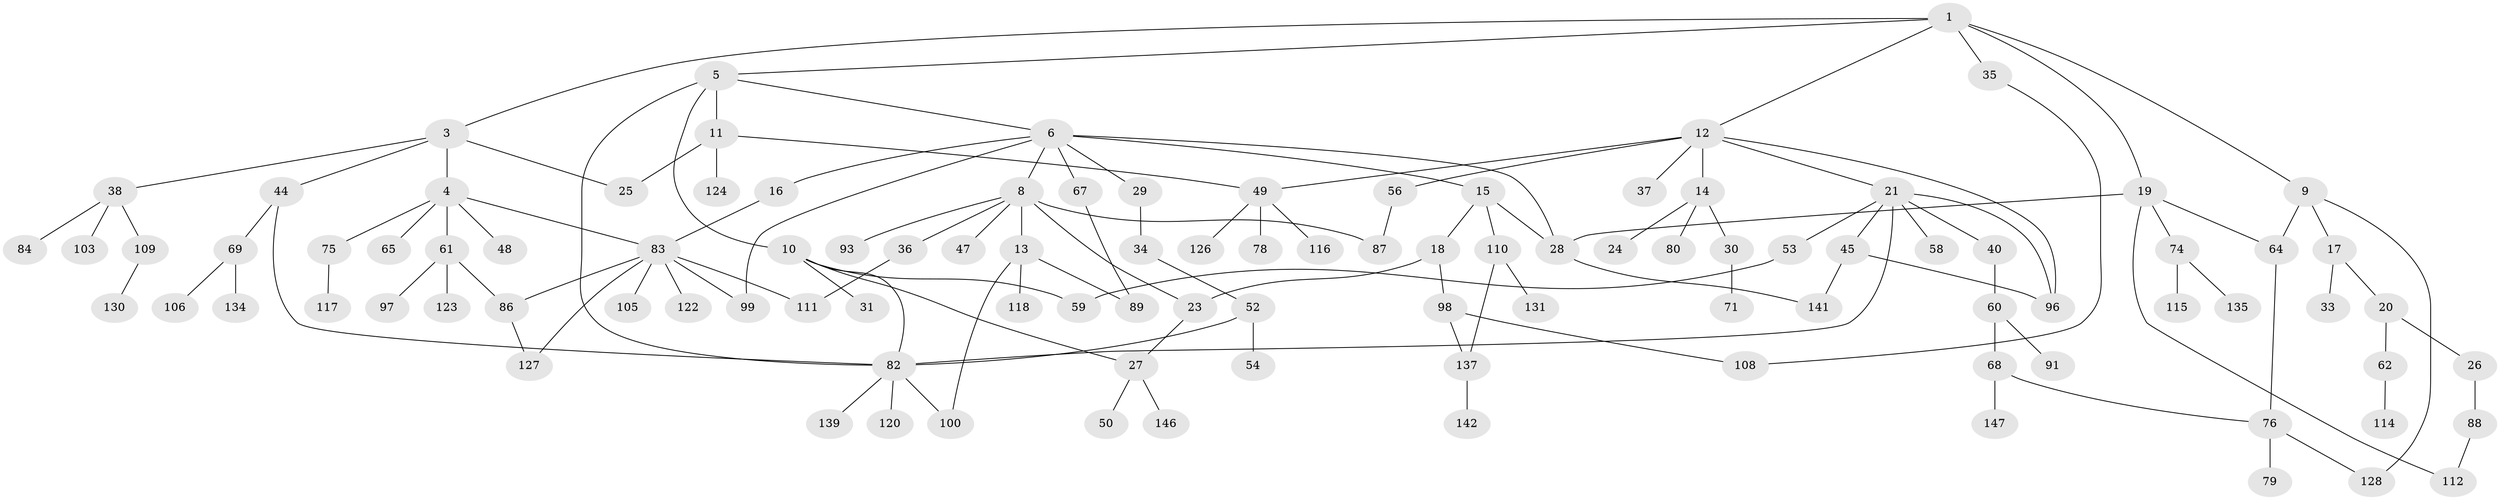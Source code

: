// Generated by graph-tools (version 1.1) at 2025/51/02/27/25 19:51:39]
// undirected, 106 vertices, 133 edges
graph export_dot {
graph [start="1"]
  node [color=gray90,style=filled];
  1 [super="+2"];
  3;
  4 [super="+41"];
  5 [super="+66"];
  6 [super="+7"];
  8 [super="+46"];
  9 [super="+43"];
  10 [super="+77"];
  11 [super="+51"];
  12 [super="+70"];
  13 [super="+94"];
  14 [super="+81"];
  15 [super="+132"];
  16;
  17 [super="+32"];
  18;
  19 [super="+57"];
  20;
  21 [super="+22"];
  23;
  24;
  25;
  26 [super="+42"];
  27 [super="+95"];
  28 [super="+55"];
  29;
  30;
  31;
  33;
  34;
  35;
  36 [super="+90"];
  37;
  38 [super="+39"];
  40;
  44 [super="+143"];
  45 [super="+101"];
  47;
  48;
  49 [super="+73"];
  50;
  52 [super="+133"];
  53 [super="+63"];
  54 [super="+107"];
  56;
  58;
  59 [super="+104"];
  60 [super="+72"];
  61 [super="+92"];
  62;
  64 [super="+113"];
  65;
  67;
  68 [super="+121"];
  69;
  71;
  74 [super="+85"];
  75;
  76;
  78;
  79;
  80;
  82 [super="+125"];
  83 [super="+102"];
  84;
  86;
  87;
  88;
  89;
  91;
  93;
  96;
  97;
  98 [super="+136"];
  99 [super="+119"];
  100 [super="+138"];
  103 [super="+145"];
  105;
  106 [super="+144"];
  108;
  109;
  110 [super="+140"];
  111;
  112;
  114;
  115;
  116;
  117 [super="+129"];
  118;
  120;
  122;
  123;
  124;
  126;
  127;
  128;
  130;
  131;
  134;
  135;
  137;
  139;
  141;
  142;
  146;
  147;
  1 -- 5;
  1 -- 9;
  1 -- 12;
  1 -- 35;
  1 -- 3;
  1 -- 19;
  3 -- 4;
  3 -- 25;
  3 -- 38;
  3 -- 44;
  4 -- 61;
  4 -- 65;
  4 -- 48;
  4 -- 75;
  4 -- 83;
  5 -- 6;
  5 -- 10;
  5 -- 11;
  5 -- 82;
  6 -- 8;
  6 -- 15;
  6 -- 28;
  6 -- 29;
  6 -- 99;
  6 -- 16;
  6 -- 67;
  8 -- 13;
  8 -- 36;
  8 -- 93;
  8 -- 47;
  8 -- 87;
  8 -- 23;
  9 -- 17;
  9 -- 64;
  9 -- 128;
  10 -- 27;
  10 -- 31;
  10 -- 82;
  10 -- 59;
  11 -- 49;
  11 -- 124;
  11 -- 25;
  12 -- 14;
  12 -- 21;
  12 -- 37;
  12 -- 56;
  12 -- 96;
  12 -- 49;
  13 -- 100;
  13 -- 89;
  13 -- 118;
  14 -- 24;
  14 -- 30;
  14 -- 80;
  15 -- 18;
  15 -- 110;
  15 -- 28;
  16 -- 83;
  17 -- 20;
  17 -- 33;
  18 -- 23;
  18 -- 98;
  19 -- 64;
  19 -- 28;
  19 -- 112;
  19 -- 74;
  20 -- 26;
  20 -- 62;
  21 -- 58;
  21 -- 96;
  21 -- 82;
  21 -- 53;
  21 -- 40;
  21 -- 45;
  23 -- 27;
  26 -- 88;
  27 -- 50;
  27 -- 146;
  28 -- 141;
  29 -- 34;
  30 -- 71;
  34 -- 52;
  35 -- 108;
  36 -- 111;
  38 -- 84;
  38 -- 109;
  38 -- 103;
  40 -- 60;
  44 -- 69;
  44 -- 82;
  45 -- 96;
  45 -- 141;
  49 -- 78;
  49 -- 116;
  49 -- 126;
  52 -- 54;
  52 -- 82;
  53 -- 59;
  56 -- 87;
  60 -- 68;
  60 -- 91;
  61 -- 97;
  61 -- 86;
  61 -- 123;
  62 -- 114;
  64 -- 76;
  67 -- 89;
  68 -- 76;
  68 -- 147;
  69 -- 106;
  69 -- 134;
  74 -- 115;
  74 -- 135;
  75 -- 117;
  76 -- 79;
  76 -- 128;
  82 -- 100;
  82 -- 120;
  82 -- 139;
  83 -- 86;
  83 -- 99;
  83 -- 122;
  83 -- 127;
  83 -- 105;
  83 -- 111;
  86 -- 127;
  88 -- 112;
  98 -- 137;
  98 -- 108;
  109 -- 130;
  110 -- 131;
  110 -- 137;
  137 -- 142;
}
